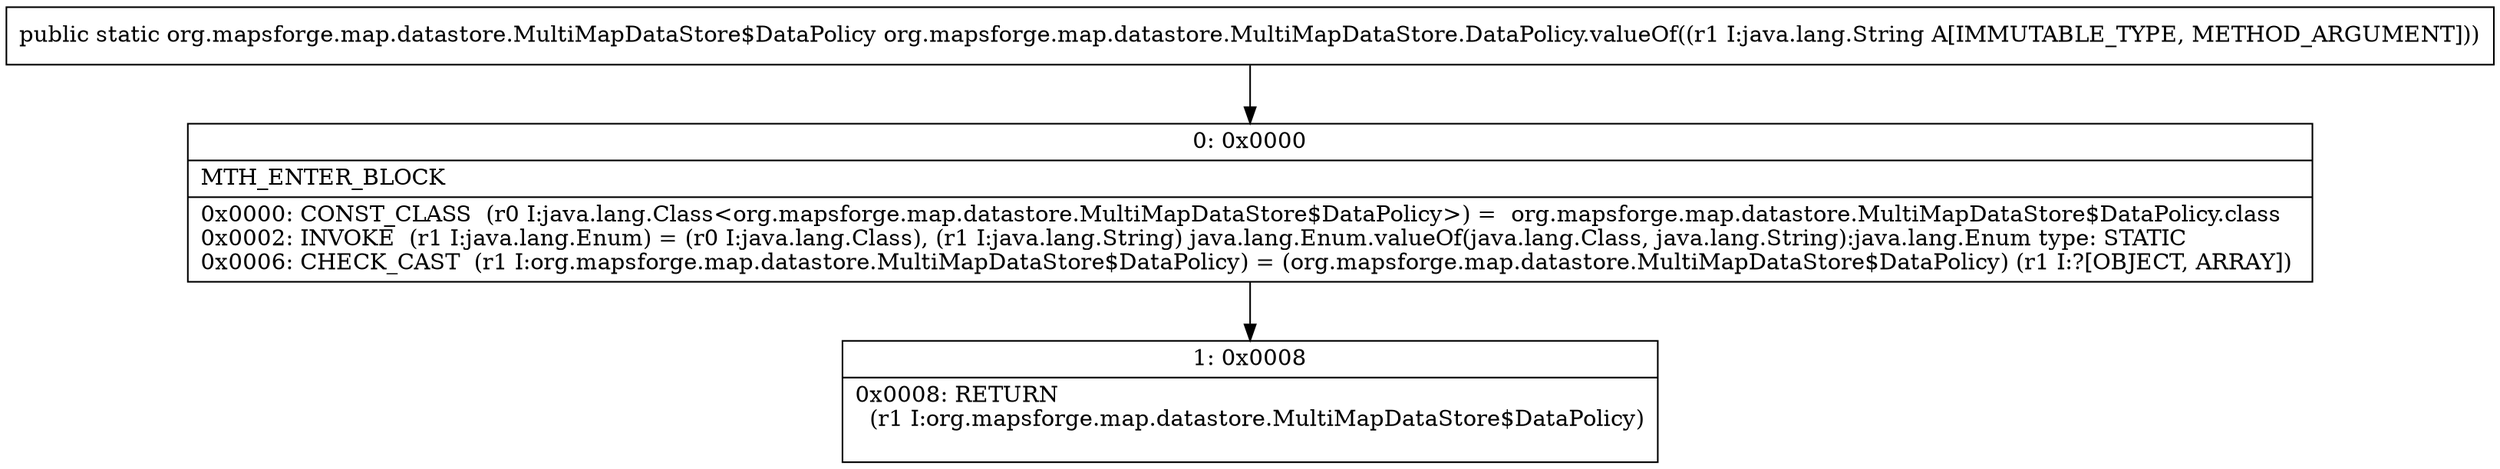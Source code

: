 digraph "CFG fororg.mapsforge.map.datastore.MultiMapDataStore.DataPolicy.valueOf(Ljava\/lang\/String;)Lorg\/mapsforge\/map\/datastore\/MultiMapDataStore$DataPolicy;" {
Node_0 [shape=record,label="{0\:\ 0x0000|MTH_ENTER_BLOCK\l|0x0000: CONST_CLASS  (r0 I:java.lang.Class\<org.mapsforge.map.datastore.MultiMapDataStore$DataPolicy\>) =  org.mapsforge.map.datastore.MultiMapDataStore$DataPolicy.class \l0x0002: INVOKE  (r1 I:java.lang.Enum) = (r0 I:java.lang.Class), (r1 I:java.lang.String) java.lang.Enum.valueOf(java.lang.Class, java.lang.String):java.lang.Enum type: STATIC \l0x0006: CHECK_CAST  (r1 I:org.mapsforge.map.datastore.MultiMapDataStore$DataPolicy) = (org.mapsforge.map.datastore.MultiMapDataStore$DataPolicy) (r1 I:?[OBJECT, ARRAY]) \l}"];
Node_1 [shape=record,label="{1\:\ 0x0008|0x0008: RETURN  \l  (r1 I:org.mapsforge.map.datastore.MultiMapDataStore$DataPolicy)\l \l}"];
MethodNode[shape=record,label="{public static org.mapsforge.map.datastore.MultiMapDataStore$DataPolicy org.mapsforge.map.datastore.MultiMapDataStore.DataPolicy.valueOf((r1 I:java.lang.String A[IMMUTABLE_TYPE, METHOD_ARGUMENT])) }"];
MethodNode -> Node_0;
Node_0 -> Node_1;
}

